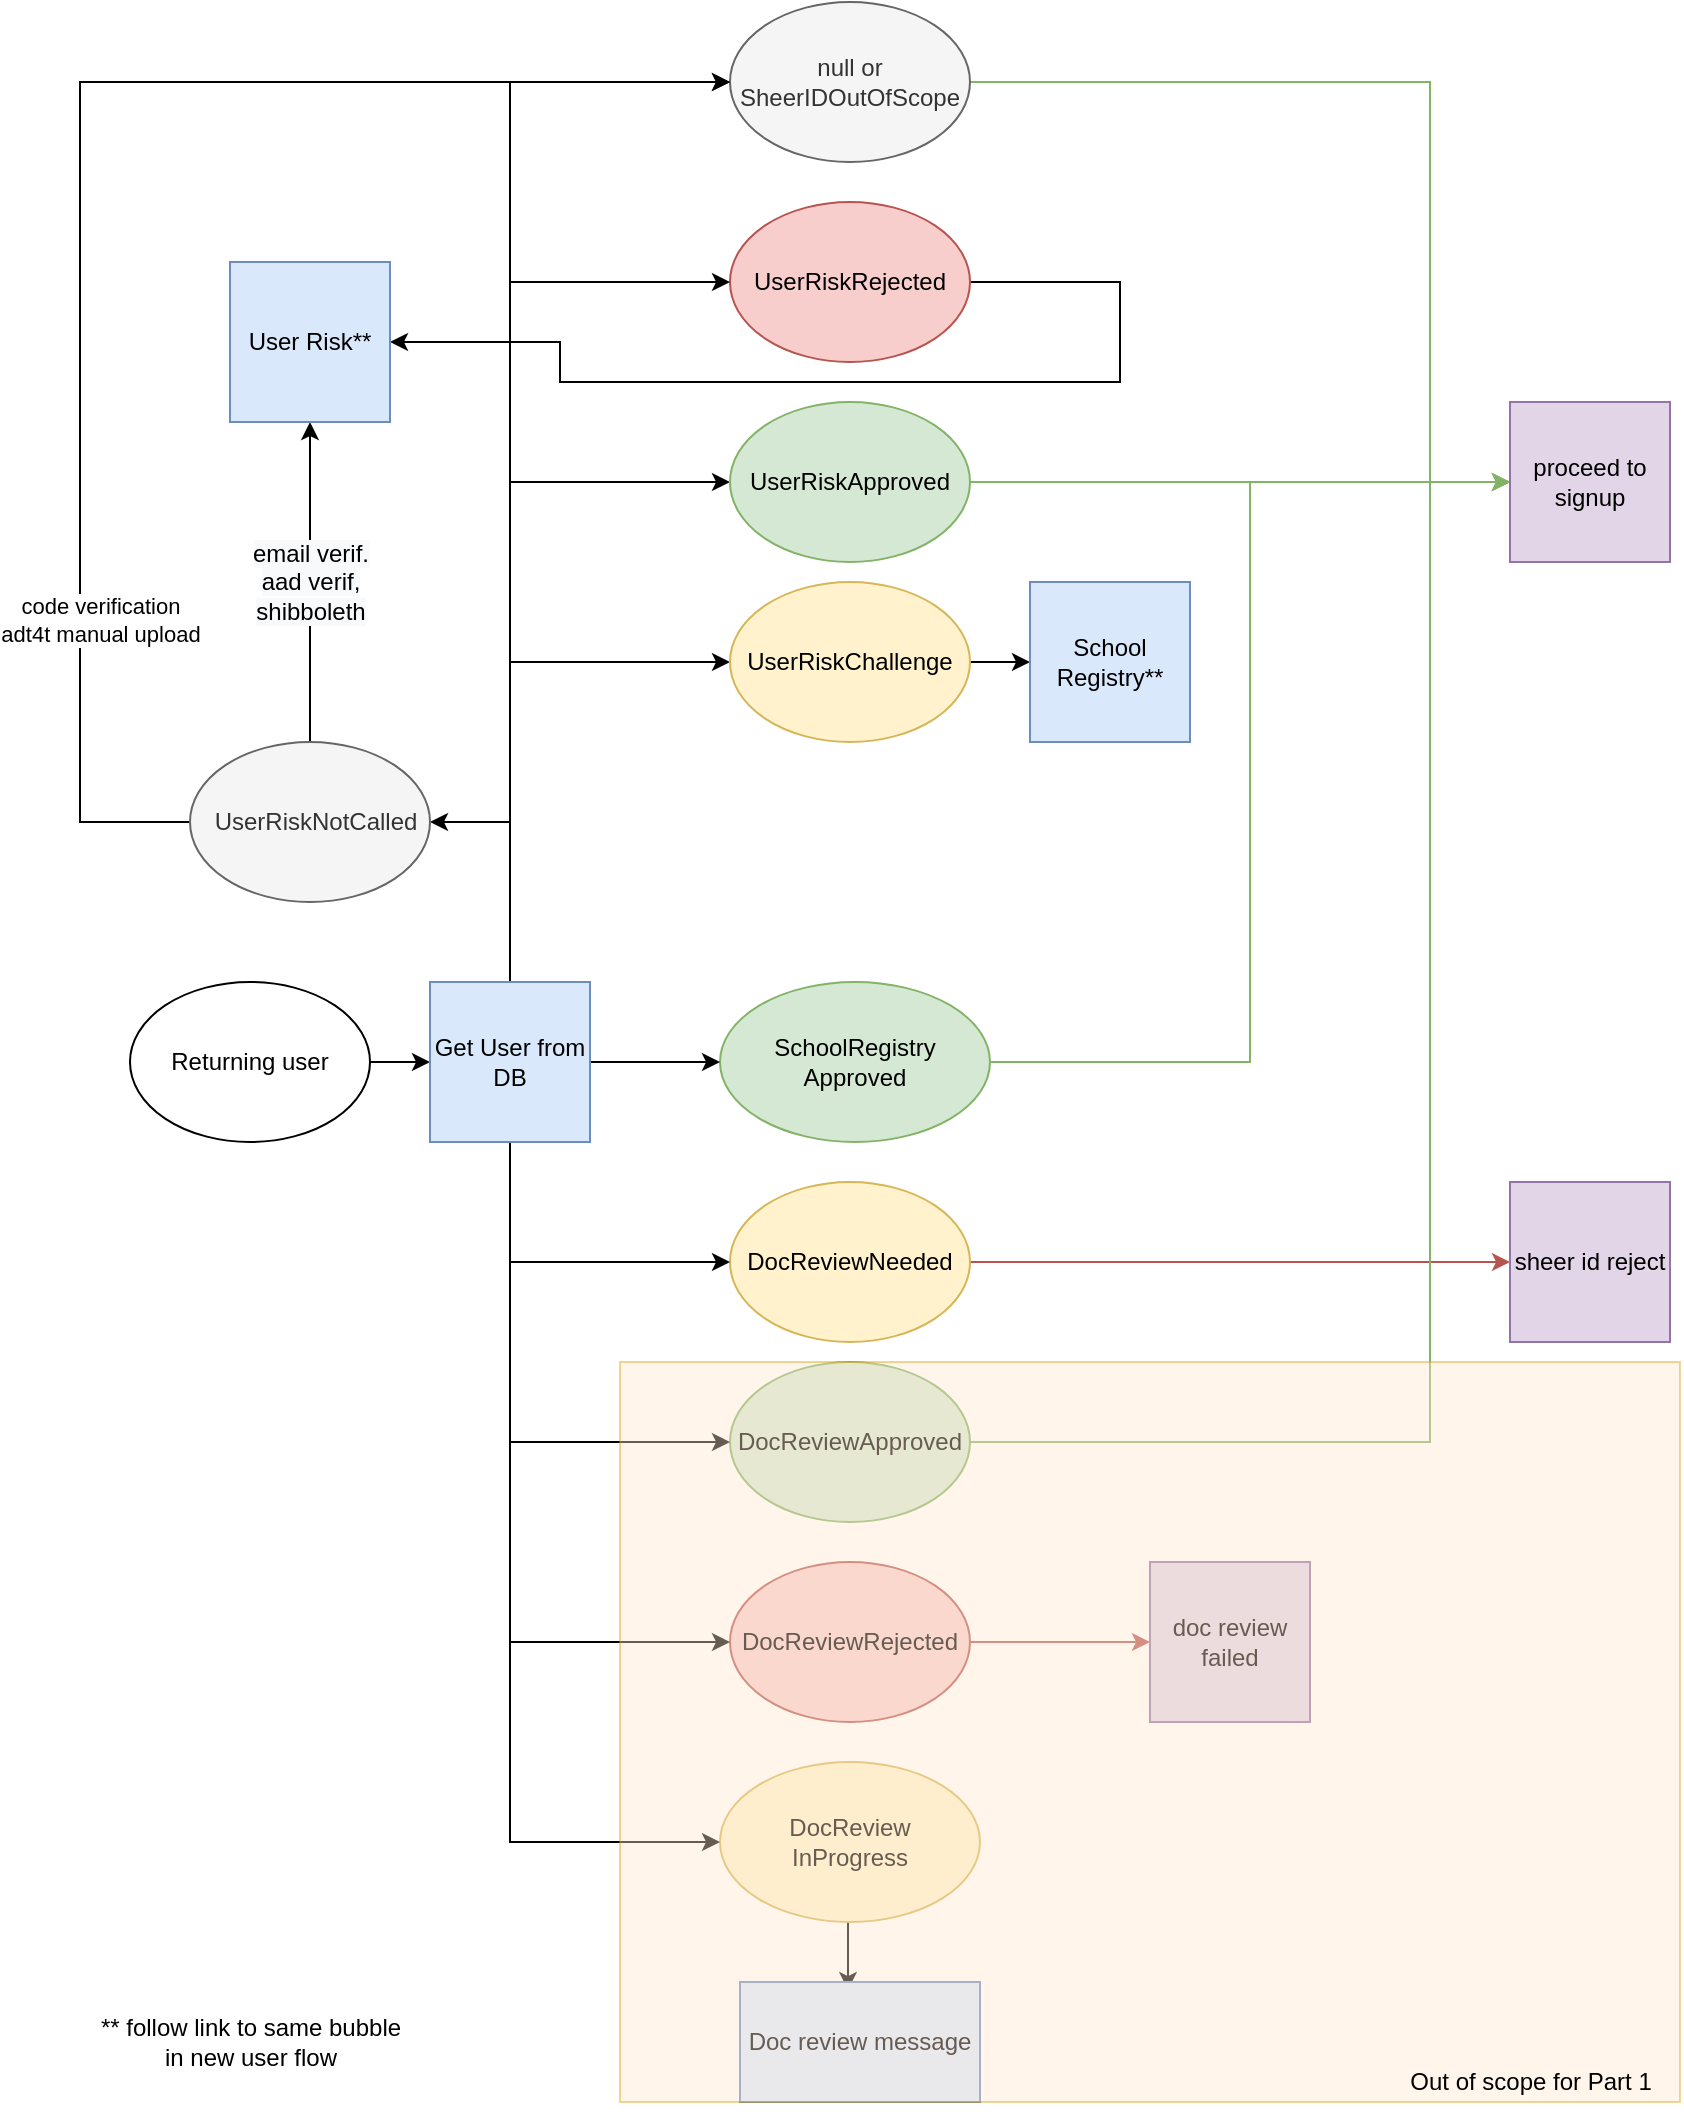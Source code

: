 <mxfile version="15.9.5" type="github">
  <diagram id="Htl5RmSVC9RBOnccd8LR" name="Page-1">
    <mxGraphModel dx="1422" dy="754" grid="1" gridSize="10" guides="1" tooltips="1" connect="1" arrows="1" fold="1" page="1" pageScale="1" pageWidth="850" pageHeight="1100" math="0" shadow="0">
      <root>
        <mxCell id="0" />
        <mxCell id="1" parent="0" />
        <mxCell id="Q8NiT6dRRh63ptE_Egzm-1" style="edgeStyle=orthogonalEdgeStyle;rounded=0;orthogonalLoop=1;jettySize=auto;html=1;exitX=1;exitY=0.5;exitDx=0;exitDy=0;entryX=0;entryY=0.5;entryDx=0;entryDy=0;fillColor=#d5e8d4;strokeColor=#82b366;" parent="1" source="Q8NiT6dRRh63ptE_Egzm-2" target="Q8NiT6dRRh63ptE_Egzm-22" edge="1">
          <mxGeometry relative="1" as="geometry">
            <Array as="points">
              <mxPoint x="715" y="80" />
              <mxPoint x="715" y="280" />
            </Array>
          </mxGeometry>
        </mxCell>
        <mxCell id="Q8NiT6dRRh63ptE_Egzm-2" value="null or SheerIDOutOfScope" style="ellipse;whiteSpace=wrap;html=1;fillColor=#f5f5f5;strokeColor=#666666;fontColor=#333333;" parent="1" vertex="1">
          <mxGeometry x="365" y="40" width="120" height="80" as="geometry" />
        </mxCell>
        <mxCell id="bJW2fjCjPbbXh4AyBN2F-6" style="edgeStyle=orthogonalEdgeStyle;rounded=0;orthogonalLoop=1;jettySize=auto;html=1;exitX=1;exitY=0.5;exitDx=0;exitDy=0;entryX=1;entryY=0.5;entryDx=0;entryDy=0;endArrow=classic;endFill=1;" edge="1" parent="1" source="Q8NiT6dRRh63ptE_Egzm-4" target="Q8NiT6dRRh63ptE_Egzm-40">
          <mxGeometry relative="1" as="geometry">
            <Array as="points">
              <mxPoint x="560" y="180" />
              <mxPoint x="560" y="230" />
              <mxPoint x="280" y="230" />
              <mxPoint x="280" y="210" />
            </Array>
          </mxGeometry>
        </mxCell>
        <mxCell id="Q8NiT6dRRh63ptE_Egzm-4" value="UserRiskRejected" style="ellipse;whiteSpace=wrap;html=1;fillColor=#f8cecc;strokeColor=#b85450;" parent="1" vertex="1">
          <mxGeometry x="365" y="140" width="120" height="80" as="geometry" />
        </mxCell>
        <mxCell id="Q8NiT6dRRh63ptE_Egzm-5" style="edgeStyle=orthogonalEdgeStyle;rounded=0;orthogonalLoop=1;jettySize=auto;html=1;exitX=0.5;exitY=0;exitDx=0;exitDy=0;entryX=0;entryY=0.5;entryDx=0;entryDy=0;" parent="1" source="Q8NiT6dRRh63ptE_Egzm-35" target="Q8NiT6dRRh63ptE_Egzm-4" edge="1">
          <mxGeometry relative="1" as="geometry">
            <mxPoint x="265" y="250" as="sourcePoint" />
          </mxGeometry>
        </mxCell>
        <mxCell id="Q8NiT6dRRh63ptE_Egzm-6" style="edgeStyle=orthogonalEdgeStyle;rounded=0;orthogonalLoop=1;jettySize=auto;html=1;exitX=0.5;exitY=0;exitDx=0;exitDy=0;entryX=0;entryY=0.5;entryDx=0;entryDy=0;" parent="1" source="Q8NiT6dRRh63ptE_Egzm-35" target="Q8NiT6dRRh63ptE_Egzm-9" edge="1">
          <mxGeometry relative="1" as="geometry">
            <mxPoint x="305" y="290" as="sourcePoint" />
          </mxGeometry>
        </mxCell>
        <mxCell id="Q8NiT6dRRh63ptE_Egzm-7" style="edgeStyle=orthogonalEdgeStyle;rounded=0;orthogonalLoop=1;jettySize=auto;html=1;exitX=0.5;exitY=0;exitDx=0;exitDy=0;entryX=0;entryY=0.5;entryDx=0;entryDy=0;" parent="1" source="Q8NiT6dRRh63ptE_Egzm-35" target="Q8NiT6dRRh63ptE_Egzm-11" edge="1">
          <mxGeometry relative="1" as="geometry">
            <mxPoint x="265" y="330" as="sourcePoint" />
          </mxGeometry>
        </mxCell>
        <mxCell id="Q8NiT6dRRh63ptE_Egzm-8" style="edgeStyle=orthogonalEdgeStyle;rounded=0;orthogonalLoop=1;jettySize=auto;html=1;exitX=1;exitY=0.5;exitDx=0;exitDy=0;entryX=0;entryY=0.5;entryDx=0;entryDy=0;fillColor=#d5e8d4;strokeColor=#82b366;" parent="1" source="Q8NiT6dRRh63ptE_Egzm-9" target="Q8NiT6dRRh63ptE_Egzm-22" edge="1">
          <mxGeometry relative="1" as="geometry" />
        </mxCell>
        <mxCell id="Q8NiT6dRRh63ptE_Egzm-9" value="UserRiskApproved" style="ellipse;whiteSpace=wrap;html=1;fillColor=#d5e8d4;strokeColor=#82b366;" parent="1" vertex="1">
          <mxGeometry x="365" y="240" width="120" height="80" as="geometry" />
        </mxCell>
        <mxCell id="Q8NiT6dRRh63ptE_Egzm-10" style="edgeStyle=orthogonalEdgeStyle;rounded=0;orthogonalLoop=1;jettySize=auto;html=1;exitX=1;exitY=0.5;exitDx=0;exitDy=0;entryX=0;entryY=0.5;entryDx=0;entryDy=0;endArrow=classic;endFill=1;" parent="1" source="Q8NiT6dRRh63ptE_Egzm-11" target="Q8NiT6dRRh63ptE_Egzm-41" edge="1">
          <mxGeometry relative="1" as="geometry" />
        </mxCell>
        <mxCell id="Q8NiT6dRRh63ptE_Egzm-11" value="UserRiskChallenge" style="ellipse;whiteSpace=wrap;html=1;fillColor=#fff2cc;strokeColor=#d6b656;" parent="1" vertex="1">
          <mxGeometry x="365" y="330" width="120" height="80" as="geometry" />
        </mxCell>
        <mxCell id="Q8NiT6dRRh63ptE_Egzm-12" style="edgeStyle=orthogonalEdgeStyle;rounded=0;orthogonalLoop=1;jettySize=auto;html=1;exitX=1;exitY=0.5;exitDx=0;exitDy=0;entryX=0;entryY=0.5;entryDx=0;entryDy=0;fillColor=#d5e8d4;strokeColor=#82b366;" parent="1" source="Q8NiT6dRRh63ptE_Egzm-13" target="Q8NiT6dRRh63ptE_Egzm-22" edge="1">
          <mxGeometry relative="1" as="geometry" />
        </mxCell>
        <mxCell id="Q8NiT6dRRh63ptE_Egzm-13" value="SchoolRegistry&lt;br&gt;Approved" style="ellipse;whiteSpace=wrap;html=1;fillColor=#d5e8d4;strokeColor=#82b366;" parent="1" vertex="1">
          <mxGeometry x="360" y="530" width="135" height="80" as="geometry" />
        </mxCell>
        <mxCell id="Q8NiT6dRRh63ptE_Egzm-14" style="edgeStyle=orthogonalEdgeStyle;rounded=0;orthogonalLoop=1;jettySize=auto;html=1;exitX=1;exitY=0.5;exitDx=0;exitDy=0;entryX=0;entryY=0.5;entryDx=0;entryDy=0;endArrow=classic;endFill=1;fillColor=#f8cecc;strokeColor=#b85450;" parent="1" source="Q8NiT6dRRh63ptE_Egzm-15" target="Q8NiT6dRRh63ptE_Egzm-42" edge="1">
          <mxGeometry relative="1" as="geometry" />
        </mxCell>
        <mxCell id="Q8NiT6dRRh63ptE_Egzm-15" value="DocReviewNeeded" style="ellipse;whiteSpace=wrap;html=1;fillColor=#fff2cc;strokeColor=#d6b656;" parent="1" vertex="1">
          <mxGeometry x="365" y="630" width="120" height="80" as="geometry" />
        </mxCell>
        <mxCell id="Q8NiT6dRRh63ptE_Egzm-16" style="edgeStyle=orthogonalEdgeStyle;rounded=0;orthogonalLoop=1;jettySize=auto;html=1;exitX=0.5;exitY=1;exitDx=0;exitDy=0;entryX=0.45;entryY=0.067;entryDx=0;entryDy=0;entryPerimeter=0;" parent="1" source="Q8NiT6dRRh63ptE_Egzm-17" target="Q8NiT6dRRh63ptE_Egzm-24" edge="1">
          <mxGeometry relative="1" as="geometry" />
        </mxCell>
        <mxCell id="Q8NiT6dRRh63ptE_Egzm-17" value="DocReview&lt;br&gt;InProgress" style="ellipse;whiteSpace=wrap;html=1;fillColor=#fff2cc;strokeColor=#d6b656;" parent="1" vertex="1">
          <mxGeometry x="360" y="920" width="130" height="80" as="geometry" />
        </mxCell>
        <mxCell id="Q8NiT6dRRh63ptE_Egzm-18" style="edgeStyle=orthogonalEdgeStyle;rounded=0;orthogonalLoop=1;jettySize=auto;html=1;exitX=1;exitY=0.5;exitDx=0;exitDy=0;entryX=0;entryY=0.5;entryDx=0;entryDy=0;fillColor=#d5e8d4;strokeColor=#82b366;" parent="1" source="Q8NiT6dRRh63ptE_Egzm-19" target="Q8NiT6dRRh63ptE_Egzm-22" edge="1">
          <mxGeometry relative="1" as="geometry">
            <Array as="points">
              <mxPoint x="715" y="760" />
              <mxPoint x="715" y="280" />
            </Array>
          </mxGeometry>
        </mxCell>
        <mxCell id="Q8NiT6dRRh63ptE_Egzm-19" value="DocReviewApproved" style="ellipse;whiteSpace=wrap;html=1;fillColor=#d5e8d4;strokeColor=#82b366;" parent="1" vertex="1">
          <mxGeometry x="365" y="720" width="120" height="80" as="geometry" />
        </mxCell>
        <mxCell id="Q8NiT6dRRh63ptE_Egzm-20" style="edgeStyle=orthogonalEdgeStyle;rounded=0;orthogonalLoop=1;jettySize=auto;html=1;exitX=1;exitY=0.5;exitDx=0;exitDy=0;entryX=0;entryY=0.5;entryDx=0;entryDy=0;fillColor=#f8cecc;strokeColor=#b85450;" parent="1" source="Q8NiT6dRRh63ptE_Egzm-21" target="Q8NiT6dRRh63ptE_Egzm-25" edge="1">
          <mxGeometry relative="1" as="geometry" />
        </mxCell>
        <mxCell id="Q8NiT6dRRh63ptE_Egzm-21" value="DocReviewRejected" style="ellipse;whiteSpace=wrap;html=1;fillColor=#f8cecc;strokeColor=#b85450;" parent="1" vertex="1">
          <mxGeometry x="365" y="820" width="120" height="80" as="geometry" />
        </mxCell>
        <mxCell id="Q8NiT6dRRh63ptE_Egzm-22" value="proceed to signup" style="whiteSpace=wrap;html=1;aspect=fixed;fillColor=#e1d5e7;strokeColor=#9673a6;" parent="1" vertex="1">
          <mxGeometry x="755" y="240" width="80" height="80" as="geometry" />
        </mxCell>
        <mxCell id="Q8NiT6dRRh63ptE_Egzm-24" value="Doc review message" style="rounded=0;whiteSpace=wrap;html=1;fillColor=#dae8fc;strokeColor=#6c8ebf;" parent="1" vertex="1">
          <mxGeometry x="370" y="1030" width="120" height="60" as="geometry" />
        </mxCell>
        <mxCell id="Q8NiT6dRRh63ptE_Egzm-25" value="doc review failed" style="whiteSpace=wrap;html=1;aspect=fixed;fillColor=#e1d5e7;strokeColor=#9673a6;" parent="1" vertex="1">
          <mxGeometry x="575" y="820" width="80" height="80" as="geometry" />
        </mxCell>
        <mxCell id="Q8NiT6dRRh63ptE_Egzm-26" style="edgeStyle=orthogonalEdgeStyle;rounded=0;orthogonalLoop=1;jettySize=auto;html=1;exitX=1;exitY=0.5;exitDx=0;exitDy=0;entryX=0;entryY=0.5;entryDx=0;entryDy=0;" parent="1" source="Q8NiT6dRRh63ptE_Egzm-27" target="Q8NiT6dRRh63ptE_Egzm-35" edge="1">
          <mxGeometry relative="1" as="geometry" />
        </mxCell>
        <mxCell id="Q8NiT6dRRh63ptE_Egzm-27" value="Returning user" style="ellipse;whiteSpace=wrap;html=1;" parent="1" vertex="1">
          <mxGeometry x="65" y="530" width="120" height="80" as="geometry" />
        </mxCell>
        <mxCell id="Q8NiT6dRRh63ptE_Egzm-28" style="edgeStyle=orthogonalEdgeStyle;rounded=0;orthogonalLoop=1;jettySize=auto;html=1;exitX=0.5;exitY=0;exitDx=0;exitDy=0;entryX=0;entryY=0.5;entryDx=0;entryDy=0;" parent="1" source="Q8NiT6dRRh63ptE_Egzm-35" target="Q8NiT6dRRh63ptE_Egzm-2" edge="1">
          <mxGeometry relative="1" as="geometry" />
        </mxCell>
        <mxCell id="Q8NiT6dRRh63ptE_Egzm-29" style="edgeStyle=orthogonalEdgeStyle;rounded=0;orthogonalLoop=1;jettySize=auto;html=1;exitX=0.5;exitY=1;exitDx=0;exitDy=0;entryX=0;entryY=0.5;entryDx=0;entryDy=0;" parent="1" source="Q8NiT6dRRh63ptE_Egzm-35" target="Q8NiT6dRRh63ptE_Egzm-19" edge="1">
          <mxGeometry relative="1" as="geometry" />
        </mxCell>
        <mxCell id="Q8NiT6dRRh63ptE_Egzm-30" style="edgeStyle=orthogonalEdgeStyle;rounded=0;orthogonalLoop=1;jettySize=auto;html=1;exitX=0.5;exitY=1;exitDx=0;exitDy=0;entryX=0;entryY=0.5;entryDx=0;entryDy=0;" parent="1" source="Q8NiT6dRRh63ptE_Egzm-35" target="Q8NiT6dRRh63ptE_Egzm-21" edge="1">
          <mxGeometry relative="1" as="geometry" />
        </mxCell>
        <mxCell id="Q8NiT6dRRh63ptE_Egzm-31" style="edgeStyle=orthogonalEdgeStyle;rounded=0;orthogonalLoop=1;jettySize=auto;html=1;exitX=0.5;exitY=0;exitDx=0;exitDy=0;entryX=1;entryY=0.5;entryDx=0;entryDy=0;" parent="1" source="Q8NiT6dRRh63ptE_Egzm-35" target="Q8NiT6dRRh63ptE_Egzm-39" edge="1">
          <mxGeometry relative="1" as="geometry" />
        </mxCell>
        <mxCell id="Q8NiT6dRRh63ptE_Egzm-32" style="edgeStyle=orthogonalEdgeStyle;rounded=0;orthogonalLoop=1;jettySize=auto;html=1;exitX=0.5;exitY=1;exitDx=0;exitDy=0;entryX=0;entryY=0.5;entryDx=0;entryDy=0;" parent="1" source="Q8NiT6dRRh63ptE_Egzm-35" target="Q8NiT6dRRh63ptE_Egzm-15" edge="1">
          <mxGeometry relative="1" as="geometry">
            <mxPoint x="280" y="670" as="targetPoint" />
          </mxGeometry>
        </mxCell>
        <mxCell id="Q8NiT6dRRh63ptE_Egzm-33" style="edgeStyle=orthogonalEdgeStyle;rounded=0;orthogonalLoop=1;jettySize=auto;html=1;exitX=0.5;exitY=1;exitDx=0;exitDy=0;entryX=0;entryY=0.5;entryDx=0;entryDy=0;" parent="1" source="Q8NiT6dRRh63ptE_Egzm-35" target="Q8NiT6dRRh63ptE_Egzm-17" edge="1">
          <mxGeometry relative="1" as="geometry" />
        </mxCell>
        <mxCell id="Q8NiT6dRRh63ptE_Egzm-34" style="edgeStyle=orthogonalEdgeStyle;rounded=0;orthogonalLoop=1;jettySize=auto;html=1;exitX=1;exitY=0.5;exitDx=0;exitDy=0;entryX=0;entryY=0.5;entryDx=0;entryDy=0;endArrow=classic;endFill=1;" parent="1" source="Q8NiT6dRRh63ptE_Egzm-35" target="Q8NiT6dRRh63ptE_Egzm-13" edge="1">
          <mxGeometry relative="1" as="geometry" />
        </mxCell>
        <mxCell id="Q8NiT6dRRh63ptE_Egzm-35" value="Get User from DB" style="whiteSpace=wrap;html=1;aspect=fixed;fillColor=#dae8fc;strokeColor=#6c8ebf;" parent="1" vertex="1">
          <mxGeometry x="215" y="530" width="80" height="80" as="geometry" />
        </mxCell>
        <mxCell id="Q8NiT6dRRh63ptE_Egzm-36" style="edgeStyle=orthogonalEdgeStyle;rounded=0;orthogonalLoop=1;jettySize=auto;html=1;exitX=0;exitY=0.5;exitDx=0;exitDy=0;entryX=0;entryY=0.5;entryDx=0;entryDy=0;" parent="1" source="Q8NiT6dRRh63ptE_Egzm-39" target="Q8NiT6dRRh63ptE_Egzm-2" edge="1">
          <mxGeometry relative="1" as="geometry">
            <Array as="points">
              <mxPoint x="40" y="450" />
              <mxPoint x="40" y="80" />
            </Array>
            <mxPoint x="-175.0" y="470" as="sourcePoint" />
            <mxPoint x="95" y="100" as="targetPoint" />
          </mxGeometry>
        </mxCell>
        <mxCell id="Q8NiT6dRRh63ptE_Egzm-37" value="code verification&lt;br&gt;adt4t manual upload" style="edgeLabel;html=1;align=center;verticalAlign=middle;resizable=0;points=[];" parent="Q8NiT6dRRh63ptE_Egzm-36" vertex="1" connectable="0">
          <mxGeometry x="-0.138" relative="1" as="geometry">
            <mxPoint x="10" y="167" as="offset" />
          </mxGeometry>
        </mxCell>
        <mxCell id="Q8NiT6dRRh63ptE_Egzm-38" value="&lt;span style=&quot;color: rgb(0 , 0 , 0) ; font-family: &amp;#34;helvetica&amp;#34; ; font-size: 12px ; font-style: normal ; font-weight: 400 ; letter-spacing: normal ; text-align: center ; text-indent: 0px ; text-transform: none ; word-spacing: 0px ; background-color: rgb(248 , 249 , 250) ; display: inline ; float: none&quot;&gt;email verif.&lt;/span&gt;&lt;br style=&quot;color: rgb(0 , 0 , 0) ; font-family: &amp;#34;helvetica&amp;#34; ; font-size: 12px ; font-style: normal ; font-weight: 400 ; letter-spacing: normal ; text-align: center ; text-indent: 0px ; text-transform: none ; word-spacing: 0px ; background-color: rgb(248 , 249 , 250)&quot;&gt;&lt;span style=&quot;color: rgb(0 , 0 , 0) ; font-family: &amp;#34;helvetica&amp;#34; ; font-size: 12px ; font-style: normal ; font-weight: 400 ; letter-spacing: normal ; text-align: center ; text-indent: 0px ; text-transform: none ; word-spacing: 0px ; background-color: rgb(248 , 249 , 250) ; display: inline ; float: none&quot;&gt;aad verif,&lt;/span&gt;&lt;br style=&quot;color: rgb(0 , 0 , 0) ; font-family: &amp;#34;helvetica&amp;#34; ; font-size: 12px ; font-style: normal ; font-weight: 400 ; letter-spacing: normal ; text-align: center ; text-indent: 0px ; text-transform: none ; word-spacing: 0px ; background-color: rgb(248 , 249 , 250)&quot;&gt;&lt;span style=&quot;color: rgb(0 , 0 , 0) ; font-family: &amp;#34;helvetica&amp;#34; ; font-size: 12px ; font-style: normal ; font-weight: 400 ; letter-spacing: normal ; text-align: center ; text-indent: 0px ; text-transform: none ; word-spacing: 0px ; background-color: rgb(248 , 249 , 250) ; display: inline ; float: none&quot;&gt;shibboleth&lt;/span&gt;" style="edgeStyle=orthogonalEdgeStyle;rounded=0;orthogonalLoop=1;jettySize=auto;html=1;exitX=0.5;exitY=0;exitDx=0;exitDy=0;entryX=0.5;entryY=1;entryDx=0;entryDy=0;" parent="1" source="Q8NiT6dRRh63ptE_Egzm-39" target="Q8NiT6dRRh63ptE_Egzm-40" edge="1">
          <mxGeometry relative="1" as="geometry" />
        </mxCell>
        <mxCell id="Q8NiT6dRRh63ptE_Egzm-39" value="&lt;p class=&quot;MsoListParagraph&quot; style=&quot;text-indent: -0.25in&quot;&gt;&amp;nbsp; &amp;nbsp; &amp;nbsp; &amp;nbsp; &amp;nbsp;UserRiskNotCalled&lt;/p&gt;" style="ellipse;whiteSpace=wrap;html=1;fillColor=#f5f5f5;strokeColor=#666666;fontColor=#333333;" parent="1" vertex="1">
          <mxGeometry x="95" y="410" width="120" height="80" as="geometry" />
        </mxCell>
        <mxCell id="Q8NiT6dRRh63ptE_Egzm-40" value="User Risk**" style="whiteSpace=wrap;html=1;aspect=fixed;fillColor=#dae8fc;strokeColor=#6c8ebf;" parent="1" vertex="1">
          <mxGeometry x="115" y="170" width="80" height="80" as="geometry" />
        </mxCell>
        <mxCell id="Q8NiT6dRRh63ptE_Egzm-41" value="School Registry**" style="whiteSpace=wrap;html=1;aspect=fixed;fillColor=#dae8fc;strokeColor=#6c8ebf;" parent="1" vertex="1">
          <mxGeometry x="515" y="330" width="80" height="80" as="geometry" />
        </mxCell>
        <mxCell id="Q8NiT6dRRh63ptE_Egzm-42" value="sheer id reject" style="whiteSpace=wrap;html=1;aspect=fixed;fillColor=#e1d5e7;strokeColor=#9673a6;" parent="1" vertex="1">
          <mxGeometry x="755" y="630" width="80" height="80" as="geometry" />
        </mxCell>
        <mxCell id="Q8NiT6dRRh63ptE_Egzm-44" value="** follow link to same&amp;nbsp;bubble &lt;br&gt;in new user flow" style="text;html=1;align=center;verticalAlign=middle;resizable=0;points=[];autosize=1;strokeColor=none;fillColor=none;" parent="1" vertex="1">
          <mxGeometry x="40" y="1045" width="170" height="30" as="geometry" />
        </mxCell>
        <mxCell id="bJW2fjCjPbbXh4AyBN2F-2" value="" style="rounded=0;whiteSpace=wrap;html=1;fillColor=#ffe6cc;strokeColor=#d79b00;opacity=40;" vertex="1" parent="1">
          <mxGeometry x="310" y="720" width="530" height="370" as="geometry" />
        </mxCell>
        <mxCell id="bJW2fjCjPbbXh4AyBN2F-3" value="Out of scope for Part 1" style="text;html=1;align=center;verticalAlign=middle;resizable=0;points=[];autosize=1;strokeColor=none;fillColor=none;" vertex="1" parent="1">
          <mxGeometry x="695" y="1070" width="140" height="20" as="geometry" />
        </mxCell>
        <mxCell id="bJW2fjCjPbbXh4AyBN2F-4" style="edgeStyle=orthogonalEdgeStyle;rounded=0;orthogonalLoop=1;jettySize=auto;html=1;exitX=0.5;exitY=1;exitDx=0;exitDy=0;endArrow=classic;endFill=1;" edge="1" parent="1" source="bJW2fjCjPbbXh4AyBN2F-2" target="bJW2fjCjPbbXh4AyBN2F-2">
          <mxGeometry relative="1" as="geometry" />
        </mxCell>
      </root>
    </mxGraphModel>
  </diagram>
</mxfile>
